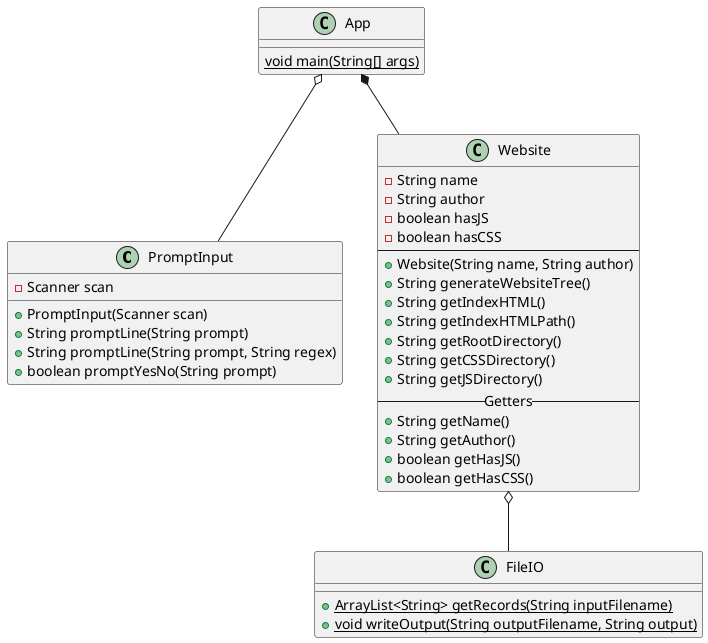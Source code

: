 @startuml
'https://plantuml.com/class-diagram

class PromptInput {
    -Scanner scan
    +PromptInput(Scanner scan)
    +String promptLine(String prompt)
    +String promptLine(String prompt, String regex)
    +boolean promptYesNo(String prompt)
}

class Website {
    -String name
    -String author
    -boolean hasJS
    -boolean hasCSS
    --
    +Website(String name, String author)
    +String generateWebsiteTree()
    +String getIndexHTML()
    +String getIndexHTMLPath()
    +String getRootDirectory()
    +String getCSSDirectory()
    +String getJSDirectory()
    -- Getters--
    +String getName()
    +String getAuthor()
    +boolean getHasJS()
    +boolean getHasCSS()
}

class FileIO {
    +{static} ArrayList<String> getRecords(String inputFilename)
    +{static} void writeOutput(String outputFilename, String output)
}

class App {
    {static} void main(String[] args)
}

App *-- Website
App o-- PromptInput
Website o-- FileIO

@enduml